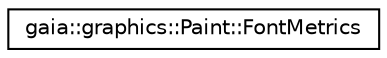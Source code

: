digraph G
{
  edge [fontname="Helvetica",fontsize="10",labelfontname="Helvetica",labelfontsize="10"];
  node [fontname="Helvetica",fontsize="10",shape=record];
  rankdir=LR;
  Node1 [label="gaia::graphics::Paint::FontMetrics",height=0.2,width=0.4,color="black", fillcolor="white", style="filled",URL="$dd/db3/classgaia_1_1graphics_1_1_paint_1_1_font_metrics.html",tooltip="Class that describes the various metrics for a font at a given text size."];
}
